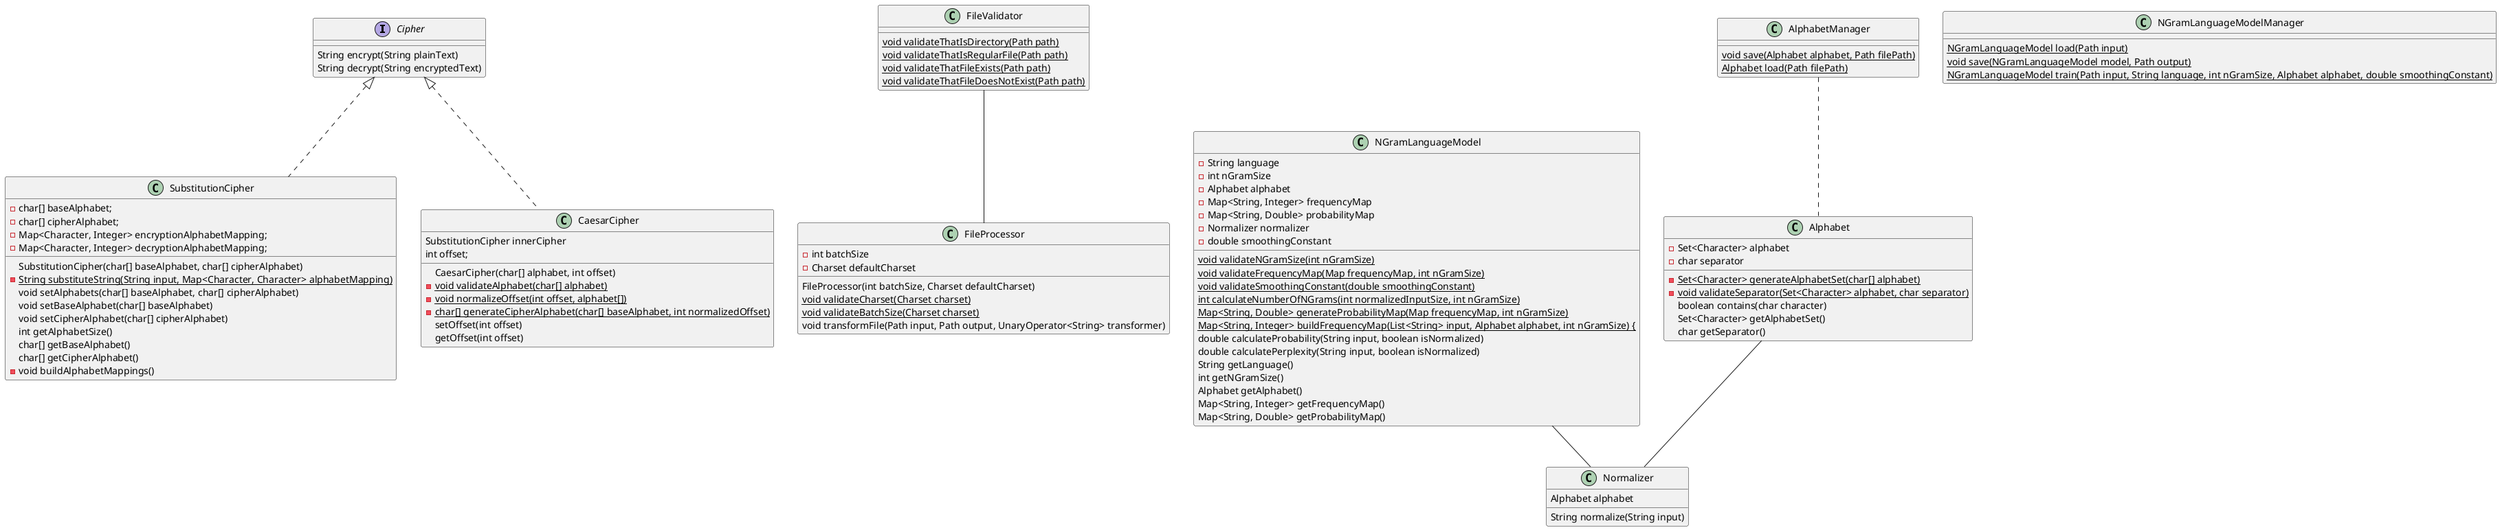 @startuml

interface Cipher {
    String encrypt(String plainText)
    String decrypt(String encryptedText)
}

class SubstitutionCipher implements Cipher {
    - char[] baseAlphabet;
    - char[] cipherAlphabet;
    - Map<Character, Integer> encryptionAlphabetMapping;
    - Map<Character, Integer> decryptionAlphabetMapping;

    SubstitutionCipher(char[] baseAlphabet, char[] cipherAlphabet)
    - {static} String substituteString(String input, Map<Character, Character> alphabetMapping)
    void setAlphabets(char[] baseAlphabet, char[] cipherAlphabet)
    void setBaseAlphabet(char[] baseAlphabet)
    void setCipherAlphabet(char[] cipherAlphabet)
    int getAlphabetSize()
    char[] getBaseAlphabet()
    char[] getCipherAlphabet()
    - void buildAlphabetMappings()
}

class CaesarCipher implements Cipher {
    SubstitutionCipher innerCipher
    int offset;

    CaesarCipher(char[] alphabet, int offset)
    - {static} void validateAlphabet(char[] alphabet)
    - {static} void normalizeOffset(int offset, alphabet[])
    - {static} char[] generateCipherAlphabet(char[] baseAlphabet, int normalizedOffset)
    setOffset(int offset)
    getOffset(int offset)
}

class FileValidator {
    {static} void validateThatIsDirectory(Path path)
    {static} void validateThatIsRegularFile(Path path)
    {static} void validateThatFileExists(Path path)
    {static} void validateThatFileDoesNotExist(Path path)
}

class FileProcessor {
    - int batchSize
    - Charset defaultCharset

    FileProcessor(int batchSize, Charset defaultCharset)
    {static} void validateCharset(Charset charset)
    {static} void validateBatchSize(Charset charset)
    void transformFile(Path input, Path output, UnaryOperator<String> transformer)

}

class Alphabet {
    - Set<Character> alphabet
    - char separator

    - {static} Set<Character> generateAlphabetSet(char[] alphabet)
    - {static} void validateSeparator(Set<Character> alphabet, char separator)
    boolean contains(char character)
    Set<Character> getAlphabetSet()
    char getSeparator()
}

class AlphabetManager {
    {static} void save(Alphabet alphabet, Path filePath)
    {static} Alphabet load(Path filePath)
}

AlphabetManager .. Alphabet

class Normalizer {
    Alphabet alphabet

    String normalize(String input)
}

class NGramLanguageModel {
    - String language
    - int nGramSize
    - Alphabet alphabet
    - Map<String, Integer> frequencyMap
    - Map<String, Double> probabilityMap
    - Normalizer normalizer
    - double smoothingConstant

    {static} void validateNGramSize(int nGramSize)
    {static} void validateFrequencyMap(Map frequencyMap, int nGramSize)
    {static} void validateSmoothingConstant(double smoothingConstant)
    {static} int calculateNumberOfNGrams(int normalizedInputSize, int nGramSize)
    {static} Map<String, Double> generateProbabilityMap(Map frequencyMap, int nGramSize)
    {static} Map<String, Integer> buildFrequencyMap(List<String> input, Alphabet alphabet, int nGramSize) {
    double calculateProbability(String input, boolean isNormalized)
    double calculatePerplexity(String input, boolean isNormalized)
    String getLanguage()
    int getNGramSize()
    Alphabet getAlphabet()
    Map<String, Integer> getFrequencyMap()
    Map<String, Double> getProbabilityMap()
}

class NGramLanguageModelManager {
    {static} NGramLanguageModel load(Path input)
    {static} void save(NGramLanguageModel model, Path output)
    {static} NGramLanguageModel train(Path input, String language, int nGramSize, Alphabet alphabet, double smoothingConstant)
}

FileValidator -- FileProcessor
NGramLanguageModel -- Normalizer
Alphabet -- Normalizer

@enduml
